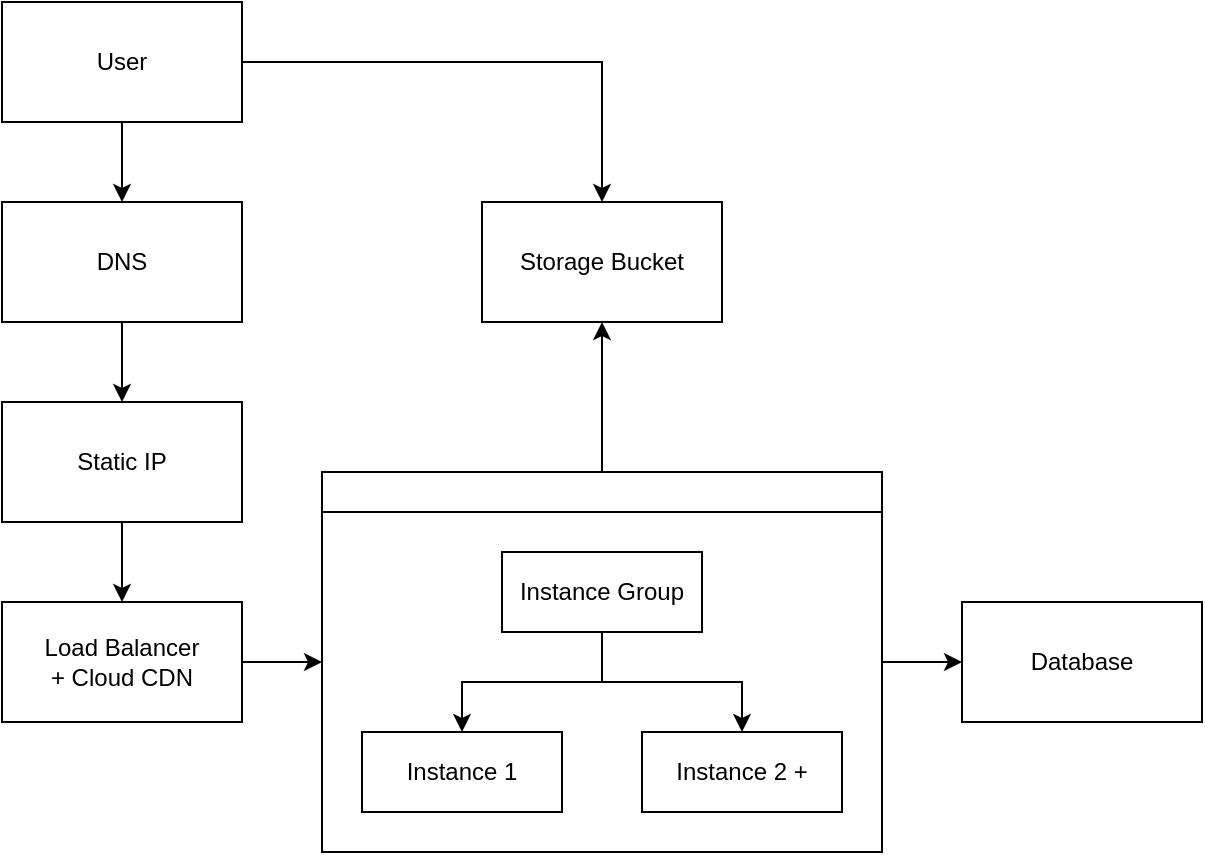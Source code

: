 <mxfile version="14.3.2" type="google"><diagram id="C5RBs43oDa-KdzZeNtuy" name="Page-1"><mxGraphModel dx="1161" dy="814" grid="1" gridSize="10" guides="1" tooltips="1" connect="1" arrows="1" fold="1" page="1" pageScale="1" pageWidth="827" pageHeight="1169" math="0" shadow="0"><root><mxCell id="WIyWlLk6GJQsqaUBKTNV-0"/><mxCell id="WIyWlLk6GJQsqaUBKTNV-1" parent="WIyWlLk6GJQsqaUBKTNV-0"/><mxCell id="Mct5qLTQ7rB4hBBuyv1l-13" value="" style="edgeStyle=orthogonalEdgeStyle;rounded=0;orthogonalLoop=1;jettySize=auto;html=1;" edge="1" parent="WIyWlLk6GJQsqaUBKTNV-1" source="Mct5qLTQ7rB4hBBuyv1l-0" target="Mct5qLTQ7rB4hBBuyv1l-5"><mxGeometry relative="1" as="geometry"/></mxCell><mxCell id="Mct5qLTQ7rB4hBBuyv1l-15" value="" style="edgeStyle=orthogonalEdgeStyle;rounded=0;orthogonalLoop=1;jettySize=auto;html=1;" edge="1" parent="WIyWlLk6GJQsqaUBKTNV-1" source="Mct5qLTQ7rB4hBBuyv1l-0" target="Mct5qLTQ7rB4hBBuyv1l-1"><mxGeometry relative="1" as="geometry"/></mxCell><mxCell id="Mct5qLTQ7rB4hBBuyv1l-0" value="&lt;div&gt;User&lt;/div&gt;" style="rounded=0;whiteSpace=wrap;html=1;" vertex="1" parent="WIyWlLk6GJQsqaUBKTNV-1"><mxGeometry x="114" y="110" width="120" height="60" as="geometry"/></mxCell><mxCell id="Mct5qLTQ7rB4hBBuyv1l-16" value="" style="edgeStyle=orthogonalEdgeStyle;rounded=0;orthogonalLoop=1;jettySize=auto;html=1;" edge="1" parent="WIyWlLk6GJQsqaUBKTNV-1" source="Mct5qLTQ7rB4hBBuyv1l-1" target="Mct5qLTQ7rB4hBBuyv1l-3"><mxGeometry relative="1" as="geometry"/></mxCell><mxCell id="Mct5qLTQ7rB4hBBuyv1l-1" value="DNS" style="rounded=0;whiteSpace=wrap;html=1;" vertex="1" parent="WIyWlLk6GJQsqaUBKTNV-1"><mxGeometry x="114" y="210" width="120" height="60" as="geometry"/></mxCell><mxCell id="Mct5qLTQ7rB4hBBuyv1l-2" value="Database" style="rounded=0;whiteSpace=wrap;html=1;" vertex="1" parent="WIyWlLk6GJQsqaUBKTNV-1"><mxGeometry x="594" y="410" width="120" height="60" as="geometry"/></mxCell><mxCell id="Mct5qLTQ7rB4hBBuyv1l-17" value="" style="edgeStyle=orthogonalEdgeStyle;rounded=0;orthogonalLoop=1;jettySize=auto;html=1;" edge="1" parent="WIyWlLk6GJQsqaUBKTNV-1" source="Mct5qLTQ7rB4hBBuyv1l-3" target="Mct5qLTQ7rB4hBBuyv1l-4"><mxGeometry relative="1" as="geometry"/></mxCell><mxCell id="Mct5qLTQ7rB4hBBuyv1l-3" value="Static IP" style="rounded=0;whiteSpace=wrap;html=1;" vertex="1" parent="WIyWlLk6GJQsqaUBKTNV-1"><mxGeometry x="114" y="310" width="120" height="60" as="geometry"/></mxCell><mxCell id="Mct5qLTQ7rB4hBBuyv1l-19" style="edgeStyle=orthogonalEdgeStyle;rounded=0;orthogonalLoop=1;jettySize=auto;html=1;entryX=0;entryY=0.5;entryDx=0;entryDy=0;" edge="1" parent="WIyWlLk6GJQsqaUBKTNV-1" source="Mct5qLTQ7rB4hBBuyv1l-4" target="Mct5qLTQ7rB4hBBuyv1l-7"><mxGeometry relative="1" as="geometry"/></mxCell><mxCell id="Mct5qLTQ7rB4hBBuyv1l-4" value="&lt;div&gt;Load Balancer&lt;/div&gt;&lt;div&gt;+ Cloud CDN&lt;br&gt;&lt;/div&gt;" style="rounded=0;whiteSpace=wrap;html=1;" vertex="1" parent="WIyWlLk6GJQsqaUBKTNV-1"><mxGeometry x="114" y="410" width="120" height="60" as="geometry"/></mxCell><mxCell id="Mct5qLTQ7rB4hBBuyv1l-5" value="&lt;div&gt;Storage Bucket&lt;/div&gt;" style="rounded=0;whiteSpace=wrap;html=1;" vertex="1" parent="WIyWlLk6GJQsqaUBKTNV-1"><mxGeometry x="354" y="210" width="120" height="60" as="geometry"/></mxCell><mxCell id="Mct5qLTQ7rB4hBBuyv1l-14" value="" style="edgeStyle=orthogonalEdgeStyle;rounded=0;orthogonalLoop=1;jettySize=auto;html=1;" edge="1" parent="WIyWlLk6GJQsqaUBKTNV-1" source="Mct5qLTQ7rB4hBBuyv1l-7" target="Mct5qLTQ7rB4hBBuyv1l-5"><mxGeometry relative="1" as="geometry"/></mxCell><mxCell id="Mct5qLTQ7rB4hBBuyv1l-20" value="" style="edgeStyle=orthogonalEdgeStyle;rounded=0;orthogonalLoop=1;jettySize=auto;html=1;" edge="1" parent="WIyWlLk6GJQsqaUBKTNV-1" source="Mct5qLTQ7rB4hBBuyv1l-7" target="Mct5qLTQ7rB4hBBuyv1l-2"><mxGeometry relative="1" as="geometry"/></mxCell><mxCell id="Mct5qLTQ7rB4hBBuyv1l-7" value="" style="swimlane;html=1;startSize=20;horizontal=1;childLayout=treeLayout;horizontalTree=0;resizable=0;containerType=tree;" vertex="1" parent="WIyWlLk6GJQsqaUBKTNV-1"><mxGeometry x="274" y="345" width="280" height="190" as="geometry"/></mxCell><mxCell id="Mct5qLTQ7rB4hBBuyv1l-8" value="&lt;div&gt;Instance Group&lt;/div&gt;" style="whiteSpace=wrap;html=1;" vertex="1" parent="Mct5qLTQ7rB4hBBuyv1l-7"><mxGeometry x="90" y="40" width="100" height="40" as="geometry"/></mxCell><mxCell id="Mct5qLTQ7rB4hBBuyv1l-9" value="Instance 1" style="whiteSpace=wrap;html=1;" vertex="1" parent="Mct5qLTQ7rB4hBBuyv1l-7"><mxGeometry x="20" y="130" width="100" height="40" as="geometry"/></mxCell><mxCell id="Mct5qLTQ7rB4hBBuyv1l-10" value="" style="edgeStyle=elbowEdgeStyle;elbow=vertical;html=1;rounded=0;" edge="1" parent="Mct5qLTQ7rB4hBBuyv1l-7" source="Mct5qLTQ7rB4hBBuyv1l-8" target="Mct5qLTQ7rB4hBBuyv1l-9"><mxGeometry relative="1" as="geometry"/></mxCell><mxCell id="Mct5qLTQ7rB4hBBuyv1l-11" value="Instance 2 +" style="whiteSpace=wrap;html=1;" vertex="1" parent="Mct5qLTQ7rB4hBBuyv1l-7"><mxGeometry x="160" y="130" width="100" height="40" as="geometry"/></mxCell><mxCell id="Mct5qLTQ7rB4hBBuyv1l-12" value="" style="edgeStyle=elbowEdgeStyle;elbow=vertical;html=1;rounded=0;" edge="1" parent="Mct5qLTQ7rB4hBBuyv1l-7" source="Mct5qLTQ7rB4hBBuyv1l-8" target="Mct5qLTQ7rB4hBBuyv1l-11"><mxGeometry relative="1" as="geometry"/></mxCell></root></mxGraphModel></diagram></mxfile>